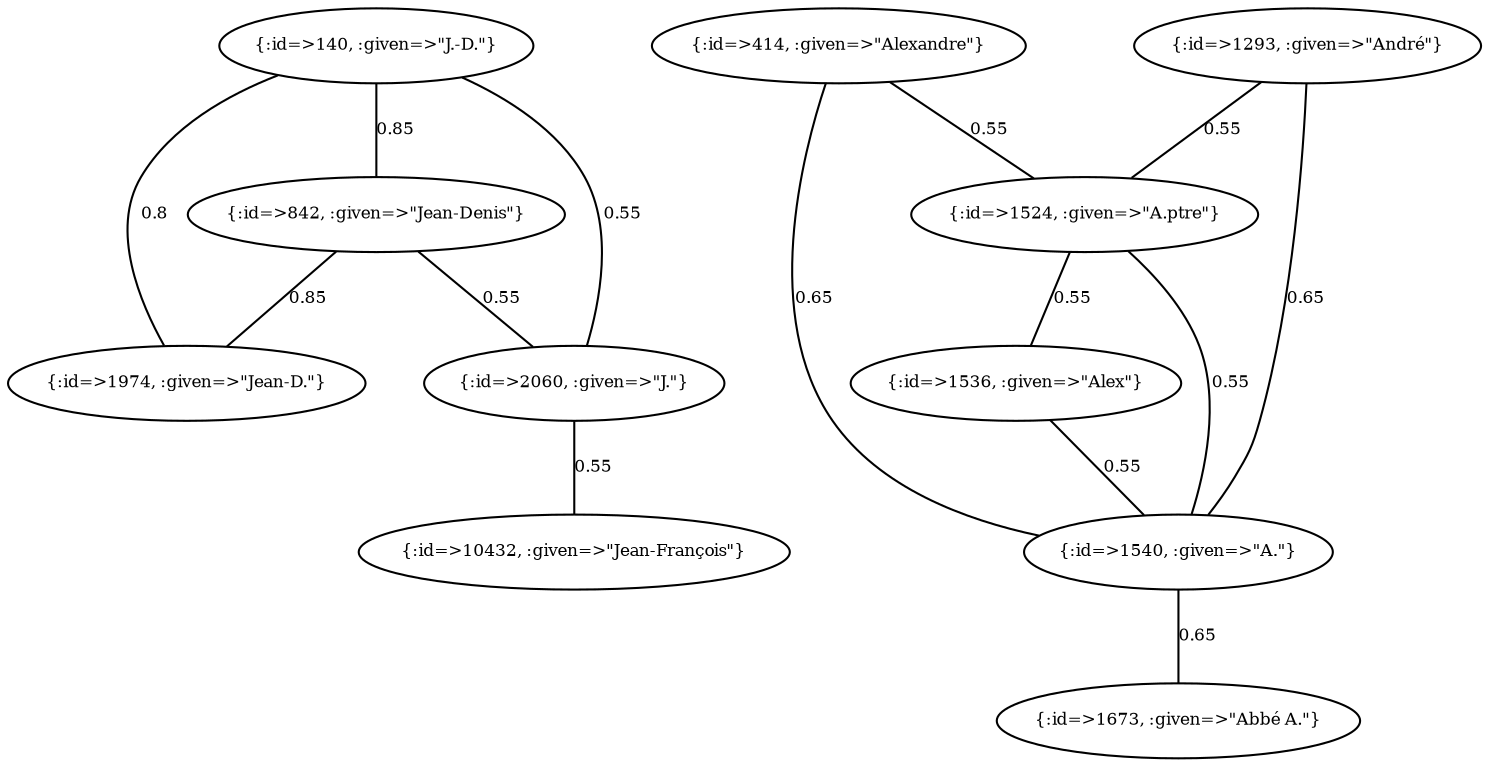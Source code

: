 graph Collector__WeightedGraph {
    "{:id=>140, :given=>\"J.-D.\"}" [
        fontsize = 8,
        label = "{:id=>140, :given=>\"J.-D.\"}"
    ]

    "{:id=>414, :given=>\"Alexandre\"}" [
        fontsize = 8,
        label = "{:id=>414, :given=>\"Alexandre\"}"
    ]

    "{:id=>842, :given=>\"Jean-Denis\"}" [
        fontsize = 8,
        label = "{:id=>842, :given=>\"Jean-Denis\"}"
    ]

    "{:id=>1293, :given=>\"André\"}" [
        fontsize = 8,
        label = "{:id=>1293, :given=>\"André\"}"
    ]

    "{:id=>1524, :given=>\"A.ptre\"}" [
        fontsize = 8,
        label = "{:id=>1524, :given=>\"A.ptre\"}"
    ]

    "{:id=>1536, :given=>\"Alex\"}" [
        fontsize = 8,
        label = "{:id=>1536, :given=>\"Alex\"}"
    ]

    "{:id=>1540, :given=>\"A.\"}" [
        fontsize = 8,
        label = "{:id=>1540, :given=>\"A.\"}"
    ]

    "{:id=>1673, :given=>\"Abbé A.\"}" [
        fontsize = 8,
        label = "{:id=>1673, :given=>\"Abbé A.\"}"
    ]

    "{:id=>1974, :given=>\"Jean-D.\"}" [
        fontsize = 8,
        label = "{:id=>1974, :given=>\"Jean-D.\"}"
    ]

    "{:id=>2060, :given=>\"J.\"}" [
        fontsize = 8,
        label = "{:id=>2060, :given=>\"J.\"}"
    ]

    "{:id=>10432, :given=>\"Jean-François\"}" [
        fontsize = 8,
        label = "{:id=>10432, :given=>\"Jean-François\"}"
    ]

    "{:id=>140, :given=>\"J.-D.\"}" -- "{:id=>842, :given=>\"Jean-Denis\"}" [
        fontsize = 8,
        label = 0.85
    ]

    "{:id=>140, :given=>\"J.-D.\"}" -- "{:id=>1974, :given=>\"Jean-D.\"}" [
        fontsize = 8,
        label = 0.8
    ]

    "{:id=>140, :given=>\"J.-D.\"}" -- "{:id=>2060, :given=>\"J.\"}" [
        fontsize = 8,
        label = 0.55
    ]

    "{:id=>414, :given=>\"Alexandre\"}" -- "{:id=>1524, :given=>\"A.ptre\"}" [
        fontsize = 8,
        label = 0.55
    ]

    "{:id=>414, :given=>\"Alexandre\"}" -- "{:id=>1540, :given=>\"A.\"}" [
        fontsize = 8,
        label = 0.65
    ]

    "{:id=>842, :given=>\"Jean-Denis\"}" -- "{:id=>1974, :given=>\"Jean-D.\"}" [
        fontsize = 8,
        label = 0.85
    ]

    "{:id=>842, :given=>\"Jean-Denis\"}" -- "{:id=>2060, :given=>\"J.\"}" [
        fontsize = 8,
        label = 0.55
    ]

    "{:id=>1293, :given=>\"André\"}" -- "{:id=>1524, :given=>\"A.ptre\"}" [
        fontsize = 8,
        label = 0.55
    ]

    "{:id=>1293, :given=>\"André\"}" -- "{:id=>1540, :given=>\"A.\"}" [
        fontsize = 8,
        label = 0.65
    ]

    "{:id=>1524, :given=>\"A.ptre\"}" -- "{:id=>1536, :given=>\"Alex\"}" [
        fontsize = 8,
        label = 0.55
    ]

    "{:id=>1524, :given=>\"A.ptre\"}" -- "{:id=>1540, :given=>\"A.\"}" [
        fontsize = 8,
        label = 0.55
    ]

    "{:id=>1536, :given=>\"Alex\"}" -- "{:id=>1540, :given=>\"A.\"}" [
        fontsize = 8,
        label = 0.55
    ]

    "{:id=>1540, :given=>\"A.\"}" -- "{:id=>1673, :given=>\"Abbé A.\"}" [
        fontsize = 8,
        label = 0.65
    ]

    "{:id=>2060, :given=>\"J.\"}" -- "{:id=>10432, :given=>\"Jean-François\"}" [
        fontsize = 8,
        label = 0.55
    ]
}
